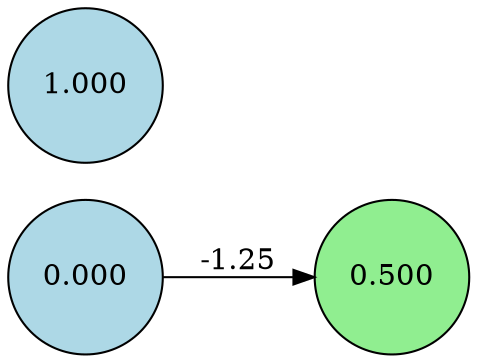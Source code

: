 digraph neat {
  rankdir=LR;
  node [shape=circle];
  node0 [label="0.000", style=filled, fillcolor=lightblue];
  node1 [label="1.000", style=filled, fillcolor=lightblue];
  node42 [label="0.500", style=filled, fillcolor=lightgreen];
  node0 -> node42 [label="-1.25"];
}
